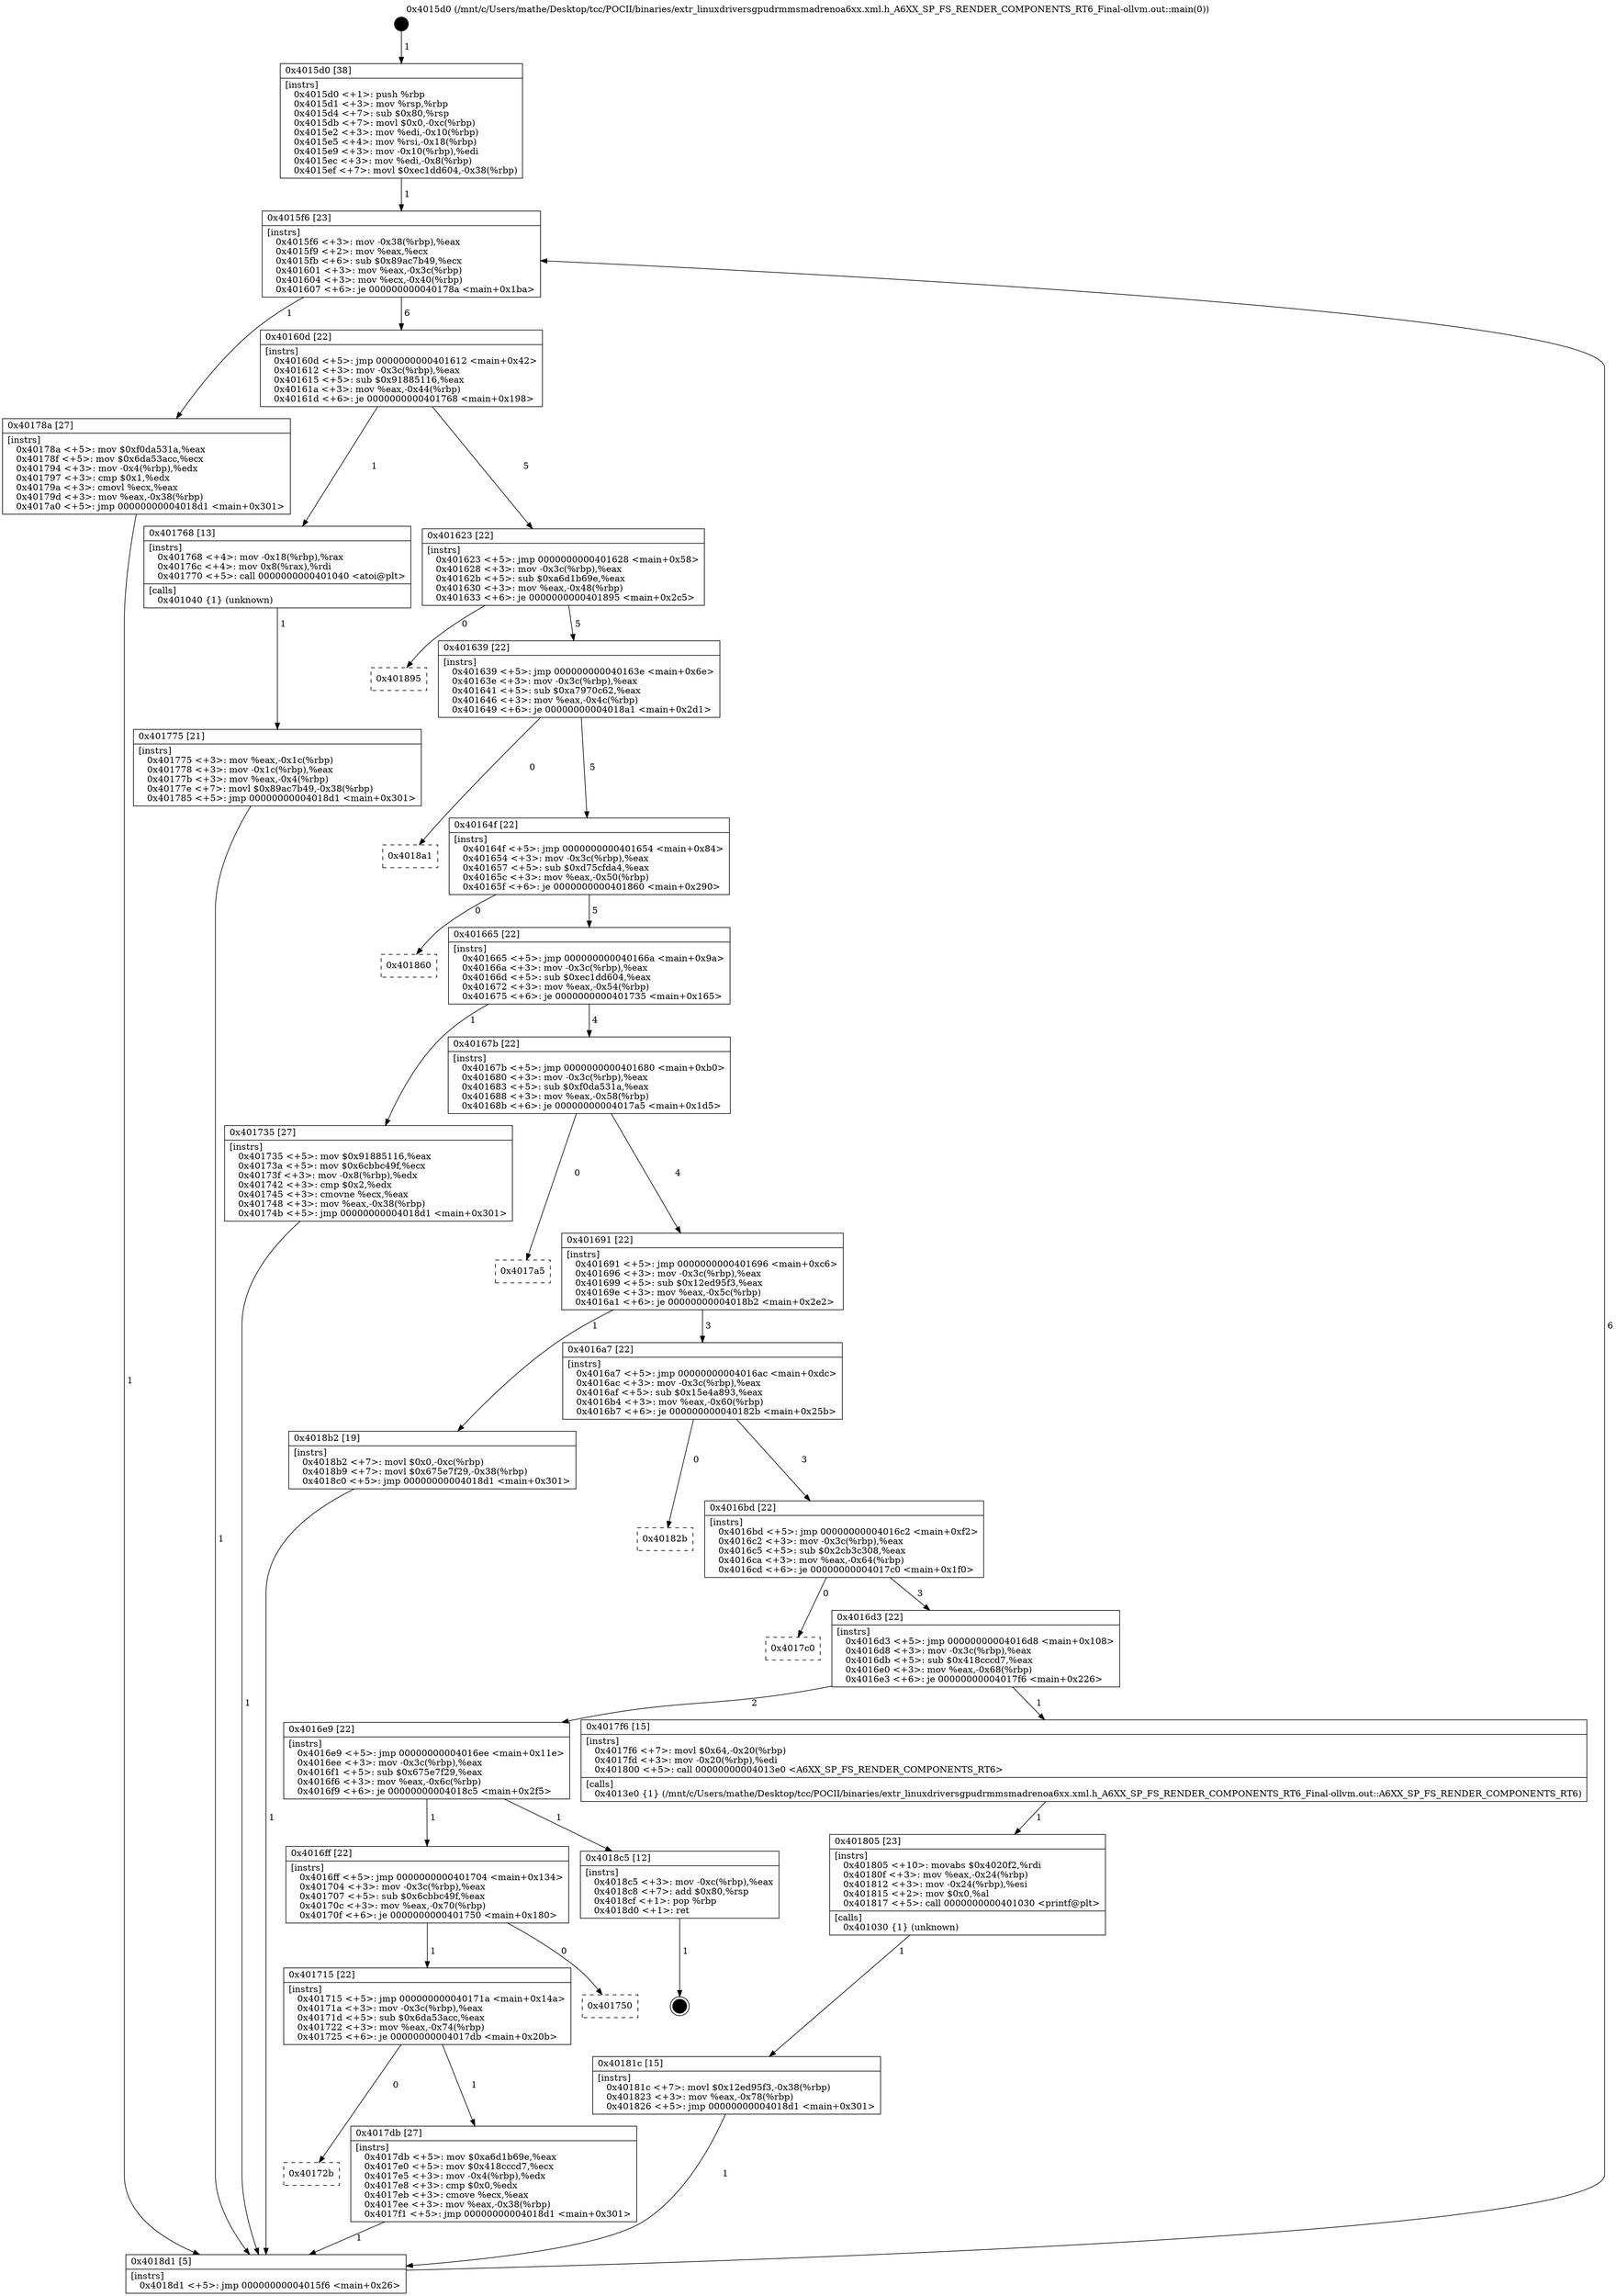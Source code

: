 digraph "0x4015d0" {
  label = "0x4015d0 (/mnt/c/Users/mathe/Desktop/tcc/POCII/binaries/extr_linuxdriversgpudrmmsmadrenoa6xx.xml.h_A6XX_SP_FS_RENDER_COMPONENTS_RT6_Final-ollvm.out::main(0))"
  labelloc = "t"
  node[shape=record]

  Entry [label="",width=0.3,height=0.3,shape=circle,fillcolor=black,style=filled]
  "0x4015f6" [label="{
     0x4015f6 [23]\l
     | [instrs]\l
     &nbsp;&nbsp;0x4015f6 \<+3\>: mov -0x38(%rbp),%eax\l
     &nbsp;&nbsp;0x4015f9 \<+2\>: mov %eax,%ecx\l
     &nbsp;&nbsp;0x4015fb \<+6\>: sub $0x89ac7b49,%ecx\l
     &nbsp;&nbsp;0x401601 \<+3\>: mov %eax,-0x3c(%rbp)\l
     &nbsp;&nbsp;0x401604 \<+3\>: mov %ecx,-0x40(%rbp)\l
     &nbsp;&nbsp;0x401607 \<+6\>: je 000000000040178a \<main+0x1ba\>\l
  }"]
  "0x40178a" [label="{
     0x40178a [27]\l
     | [instrs]\l
     &nbsp;&nbsp;0x40178a \<+5\>: mov $0xf0da531a,%eax\l
     &nbsp;&nbsp;0x40178f \<+5\>: mov $0x6da53acc,%ecx\l
     &nbsp;&nbsp;0x401794 \<+3\>: mov -0x4(%rbp),%edx\l
     &nbsp;&nbsp;0x401797 \<+3\>: cmp $0x1,%edx\l
     &nbsp;&nbsp;0x40179a \<+3\>: cmovl %ecx,%eax\l
     &nbsp;&nbsp;0x40179d \<+3\>: mov %eax,-0x38(%rbp)\l
     &nbsp;&nbsp;0x4017a0 \<+5\>: jmp 00000000004018d1 \<main+0x301\>\l
  }"]
  "0x40160d" [label="{
     0x40160d [22]\l
     | [instrs]\l
     &nbsp;&nbsp;0x40160d \<+5\>: jmp 0000000000401612 \<main+0x42\>\l
     &nbsp;&nbsp;0x401612 \<+3\>: mov -0x3c(%rbp),%eax\l
     &nbsp;&nbsp;0x401615 \<+5\>: sub $0x91885116,%eax\l
     &nbsp;&nbsp;0x40161a \<+3\>: mov %eax,-0x44(%rbp)\l
     &nbsp;&nbsp;0x40161d \<+6\>: je 0000000000401768 \<main+0x198\>\l
  }"]
  Exit [label="",width=0.3,height=0.3,shape=circle,fillcolor=black,style=filled,peripheries=2]
  "0x401768" [label="{
     0x401768 [13]\l
     | [instrs]\l
     &nbsp;&nbsp;0x401768 \<+4\>: mov -0x18(%rbp),%rax\l
     &nbsp;&nbsp;0x40176c \<+4\>: mov 0x8(%rax),%rdi\l
     &nbsp;&nbsp;0x401770 \<+5\>: call 0000000000401040 \<atoi@plt\>\l
     | [calls]\l
     &nbsp;&nbsp;0x401040 \{1\} (unknown)\l
  }"]
  "0x401623" [label="{
     0x401623 [22]\l
     | [instrs]\l
     &nbsp;&nbsp;0x401623 \<+5\>: jmp 0000000000401628 \<main+0x58\>\l
     &nbsp;&nbsp;0x401628 \<+3\>: mov -0x3c(%rbp),%eax\l
     &nbsp;&nbsp;0x40162b \<+5\>: sub $0xa6d1b69e,%eax\l
     &nbsp;&nbsp;0x401630 \<+3\>: mov %eax,-0x48(%rbp)\l
     &nbsp;&nbsp;0x401633 \<+6\>: je 0000000000401895 \<main+0x2c5\>\l
  }"]
  "0x40181c" [label="{
     0x40181c [15]\l
     | [instrs]\l
     &nbsp;&nbsp;0x40181c \<+7\>: movl $0x12ed95f3,-0x38(%rbp)\l
     &nbsp;&nbsp;0x401823 \<+3\>: mov %eax,-0x78(%rbp)\l
     &nbsp;&nbsp;0x401826 \<+5\>: jmp 00000000004018d1 \<main+0x301\>\l
  }"]
  "0x401895" [label="{
     0x401895\l
  }", style=dashed]
  "0x401639" [label="{
     0x401639 [22]\l
     | [instrs]\l
     &nbsp;&nbsp;0x401639 \<+5\>: jmp 000000000040163e \<main+0x6e\>\l
     &nbsp;&nbsp;0x40163e \<+3\>: mov -0x3c(%rbp),%eax\l
     &nbsp;&nbsp;0x401641 \<+5\>: sub $0xa7970c62,%eax\l
     &nbsp;&nbsp;0x401646 \<+3\>: mov %eax,-0x4c(%rbp)\l
     &nbsp;&nbsp;0x401649 \<+6\>: je 00000000004018a1 \<main+0x2d1\>\l
  }"]
  "0x401805" [label="{
     0x401805 [23]\l
     | [instrs]\l
     &nbsp;&nbsp;0x401805 \<+10\>: movabs $0x4020f2,%rdi\l
     &nbsp;&nbsp;0x40180f \<+3\>: mov %eax,-0x24(%rbp)\l
     &nbsp;&nbsp;0x401812 \<+3\>: mov -0x24(%rbp),%esi\l
     &nbsp;&nbsp;0x401815 \<+2\>: mov $0x0,%al\l
     &nbsp;&nbsp;0x401817 \<+5\>: call 0000000000401030 \<printf@plt\>\l
     | [calls]\l
     &nbsp;&nbsp;0x401030 \{1\} (unknown)\l
  }"]
  "0x4018a1" [label="{
     0x4018a1\l
  }", style=dashed]
  "0x40164f" [label="{
     0x40164f [22]\l
     | [instrs]\l
     &nbsp;&nbsp;0x40164f \<+5\>: jmp 0000000000401654 \<main+0x84\>\l
     &nbsp;&nbsp;0x401654 \<+3\>: mov -0x3c(%rbp),%eax\l
     &nbsp;&nbsp;0x401657 \<+5\>: sub $0xd75cfda4,%eax\l
     &nbsp;&nbsp;0x40165c \<+3\>: mov %eax,-0x50(%rbp)\l
     &nbsp;&nbsp;0x40165f \<+6\>: je 0000000000401860 \<main+0x290\>\l
  }"]
  "0x40172b" [label="{
     0x40172b\l
  }", style=dashed]
  "0x401860" [label="{
     0x401860\l
  }", style=dashed]
  "0x401665" [label="{
     0x401665 [22]\l
     | [instrs]\l
     &nbsp;&nbsp;0x401665 \<+5\>: jmp 000000000040166a \<main+0x9a\>\l
     &nbsp;&nbsp;0x40166a \<+3\>: mov -0x3c(%rbp),%eax\l
     &nbsp;&nbsp;0x40166d \<+5\>: sub $0xec1dd604,%eax\l
     &nbsp;&nbsp;0x401672 \<+3\>: mov %eax,-0x54(%rbp)\l
     &nbsp;&nbsp;0x401675 \<+6\>: je 0000000000401735 \<main+0x165\>\l
  }"]
  "0x4017db" [label="{
     0x4017db [27]\l
     | [instrs]\l
     &nbsp;&nbsp;0x4017db \<+5\>: mov $0xa6d1b69e,%eax\l
     &nbsp;&nbsp;0x4017e0 \<+5\>: mov $0x418cccd7,%ecx\l
     &nbsp;&nbsp;0x4017e5 \<+3\>: mov -0x4(%rbp),%edx\l
     &nbsp;&nbsp;0x4017e8 \<+3\>: cmp $0x0,%edx\l
     &nbsp;&nbsp;0x4017eb \<+3\>: cmove %ecx,%eax\l
     &nbsp;&nbsp;0x4017ee \<+3\>: mov %eax,-0x38(%rbp)\l
     &nbsp;&nbsp;0x4017f1 \<+5\>: jmp 00000000004018d1 \<main+0x301\>\l
  }"]
  "0x401735" [label="{
     0x401735 [27]\l
     | [instrs]\l
     &nbsp;&nbsp;0x401735 \<+5\>: mov $0x91885116,%eax\l
     &nbsp;&nbsp;0x40173a \<+5\>: mov $0x6cbbc49f,%ecx\l
     &nbsp;&nbsp;0x40173f \<+3\>: mov -0x8(%rbp),%edx\l
     &nbsp;&nbsp;0x401742 \<+3\>: cmp $0x2,%edx\l
     &nbsp;&nbsp;0x401745 \<+3\>: cmovne %ecx,%eax\l
     &nbsp;&nbsp;0x401748 \<+3\>: mov %eax,-0x38(%rbp)\l
     &nbsp;&nbsp;0x40174b \<+5\>: jmp 00000000004018d1 \<main+0x301\>\l
  }"]
  "0x40167b" [label="{
     0x40167b [22]\l
     | [instrs]\l
     &nbsp;&nbsp;0x40167b \<+5\>: jmp 0000000000401680 \<main+0xb0\>\l
     &nbsp;&nbsp;0x401680 \<+3\>: mov -0x3c(%rbp),%eax\l
     &nbsp;&nbsp;0x401683 \<+5\>: sub $0xf0da531a,%eax\l
     &nbsp;&nbsp;0x401688 \<+3\>: mov %eax,-0x58(%rbp)\l
     &nbsp;&nbsp;0x40168b \<+6\>: je 00000000004017a5 \<main+0x1d5\>\l
  }"]
  "0x4018d1" [label="{
     0x4018d1 [5]\l
     | [instrs]\l
     &nbsp;&nbsp;0x4018d1 \<+5\>: jmp 00000000004015f6 \<main+0x26\>\l
  }"]
  "0x4015d0" [label="{
     0x4015d0 [38]\l
     | [instrs]\l
     &nbsp;&nbsp;0x4015d0 \<+1\>: push %rbp\l
     &nbsp;&nbsp;0x4015d1 \<+3\>: mov %rsp,%rbp\l
     &nbsp;&nbsp;0x4015d4 \<+7\>: sub $0x80,%rsp\l
     &nbsp;&nbsp;0x4015db \<+7\>: movl $0x0,-0xc(%rbp)\l
     &nbsp;&nbsp;0x4015e2 \<+3\>: mov %edi,-0x10(%rbp)\l
     &nbsp;&nbsp;0x4015e5 \<+4\>: mov %rsi,-0x18(%rbp)\l
     &nbsp;&nbsp;0x4015e9 \<+3\>: mov -0x10(%rbp),%edi\l
     &nbsp;&nbsp;0x4015ec \<+3\>: mov %edi,-0x8(%rbp)\l
     &nbsp;&nbsp;0x4015ef \<+7\>: movl $0xec1dd604,-0x38(%rbp)\l
  }"]
  "0x401775" [label="{
     0x401775 [21]\l
     | [instrs]\l
     &nbsp;&nbsp;0x401775 \<+3\>: mov %eax,-0x1c(%rbp)\l
     &nbsp;&nbsp;0x401778 \<+3\>: mov -0x1c(%rbp),%eax\l
     &nbsp;&nbsp;0x40177b \<+3\>: mov %eax,-0x4(%rbp)\l
     &nbsp;&nbsp;0x40177e \<+7\>: movl $0x89ac7b49,-0x38(%rbp)\l
     &nbsp;&nbsp;0x401785 \<+5\>: jmp 00000000004018d1 \<main+0x301\>\l
  }"]
  "0x401715" [label="{
     0x401715 [22]\l
     | [instrs]\l
     &nbsp;&nbsp;0x401715 \<+5\>: jmp 000000000040171a \<main+0x14a\>\l
     &nbsp;&nbsp;0x40171a \<+3\>: mov -0x3c(%rbp),%eax\l
     &nbsp;&nbsp;0x40171d \<+5\>: sub $0x6da53acc,%eax\l
     &nbsp;&nbsp;0x401722 \<+3\>: mov %eax,-0x74(%rbp)\l
     &nbsp;&nbsp;0x401725 \<+6\>: je 00000000004017db \<main+0x20b\>\l
  }"]
  "0x4017a5" [label="{
     0x4017a5\l
  }", style=dashed]
  "0x401691" [label="{
     0x401691 [22]\l
     | [instrs]\l
     &nbsp;&nbsp;0x401691 \<+5\>: jmp 0000000000401696 \<main+0xc6\>\l
     &nbsp;&nbsp;0x401696 \<+3\>: mov -0x3c(%rbp),%eax\l
     &nbsp;&nbsp;0x401699 \<+5\>: sub $0x12ed95f3,%eax\l
     &nbsp;&nbsp;0x40169e \<+3\>: mov %eax,-0x5c(%rbp)\l
     &nbsp;&nbsp;0x4016a1 \<+6\>: je 00000000004018b2 \<main+0x2e2\>\l
  }"]
  "0x401750" [label="{
     0x401750\l
  }", style=dashed]
  "0x4018b2" [label="{
     0x4018b2 [19]\l
     | [instrs]\l
     &nbsp;&nbsp;0x4018b2 \<+7\>: movl $0x0,-0xc(%rbp)\l
     &nbsp;&nbsp;0x4018b9 \<+7\>: movl $0x675e7f29,-0x38(%rbp)\l
     &nbsp;&nbsp;0x4018c0 \<+5\>: jmp 00000000004018d1 \<main+0x301\>\l
  }"]
  "0x4016a7" [label="{
     0x4016a7 [22]\l
     | [instrs]\l
     &nbsp;&nbsp;0x4016a7 \<+5\>: jmp 00000000004016ac \<main+0xdc\>\l
     &nbsp;&nbsp;0x4016ac \<+3\>: mov -0x3c(%rbp),%eax\l
     &nbsp;&nbsp;0x4016af \<+5\>: sub $0x15e4a893,%eax\l
     &nbsp;&nbsp;0x4016b4 \<+3\>: mov %eax,-0x60(%rbp)\l
     &nbsp;&nbsp;0x4016b7 \<+6\>: je 000000000040182b \<main+0x25b\>\l
  }"]
  "0x4016ff" [label="{
     0x4016ff [22]\l
     | [instrs]\l
     &nbsp;&nbsp;0x4016ff \<+5\>: jmp 0000000000401704 \<main+0x134\>\l
     &nbsp;&nbsp;0x401704 \<+3\>: mov -0x3c(%rbp),%eax\l
     &nbsp;&nbsp;0x401707 \<+5\>: sub $0x6cbbc49f,%eax\l
     &nbsp;&nbsp;0x40170c \<+3\>: mov %eax,-0x70(%rbp)\l
     &nbsp;&nbsp;0x40170f \<+6\>: je 0000000000401750 \<main+0x180\>\l
  }"]
  "0x40182b" [label="{
     0x40182b\l
  }", style=dashed]
  "0x4016bd" [label="{
     0x4016bd [22]\l
     | [instrs]\l
     &nbsp;&nbsp;0x4016bd \<+5\>: jmp 00000000004016c2 \<main+0xf2\>\l
     &nbsp;&nbsp;0x4016c2 \<+3\>: mov -0x3c(%rbp),%eax\l
     &nbsp;&nbsp;0x4016c5 \<+5\>: sub $0x2cb3c308,%eax\l
     &nbsp;&nbsp;0x4016ca \<+3\>: mov %eax,-0x64(%rbp)\l
     &nbsp;&nbsp;0x4016cd \<+6\>: je 00000000004017c0 \<main+0x1f0\>\l
  }"]
  "0x4018c5" [label="{
     0x4018c5 [12]\l
     | [instrs]\l
     &nbsp;&nbsp;0x4018c5 \<+3\>: mov -0xc(%rbp),%eax\l
     &nbsp;&nbsp;0x4018c8 \<+7\>: add $0x80,%rsp\l
     &nbsp;&nbsp;0x4018cf \<+1\>: pop %rbp\l
     &nbsp;&nbsp;0x4018d0 \<+1\>: ret\l
  }"]
  "0x4017c0" [label="{
     0x4017c0\l
  }", style=dashed]
  "0x4016d3" [label="{
     0x4016d3 [22]\l
     | [instrs]\l
     &nbsp;&nbsp;0x4016d3 \<+5\>: jmp 00000000004016d8 \<main+0x108\>\l
     &nbsp;&nbsp;0x4016d8 \<+3\>: mov -0x3c(%rbp),%eax\l
     &nbsp;&nbsp;0x4016db \<+5\>: sub $0x418cccd7,%eax\l
     &nbsp;&nbsp;0x4016e0 \<+3\>: mov %eax,-0x68(%rbp)\l
     &nbsp;&nbsp;0x4016e3 \<+6\>: je 00000000004017f6 \<main+0x226\>\l
  }"]
  "0x4016e9" [label="{
     0x4016e9 [22]\l
     | [instrs]\l
     &nbsp;&nbsp;0x4016e9 \<+5\>: jmp 00000000004016ee \<main+0x11e\>\l
     &nbsp;&nbsp;0x4016ee \<+3\>: mov -0x3c(%rbp),%eax\l
     &nbsp;&nbsp;0x4016f1 \<+5\>: sub $0x675e7f29,%eax\l
     &nbsp;&nbsp;0x4016f6 \<+3\>: mov %eax,-0x6c(%rbp)\l
     &nbsp;&nbsp;0x4016f9 \<+6\>: je 00000000004018c5 \<main+0x2f5\>\l
  }"]
  "0x4017f6" [label="{
     0x4017f6 [15]\l
     | [instrs]\l
     &nbsp;&nbsp;0x4017f6 \<+7\>: movl $0x64,-0x20(%rbp)\l
     &nbsp;&nbsp;0x4017fd \<+3\>: mov -0x20(%rbp),%edi\l
     &nbsp;&nbsp;0x401800 \<+5\>: call 00000000004013e0 \<A6XX_SP_FS_RENDER_COMPONENTS_RT6\>\l
     | [calls]\l
     &nbsp;&nbsp;0x4013e0 \{1\} (/mnt/c/Users/mathe/Desktop/tcc/POCII/binaries/extr_linuxdriversgpudrmmsmadrenoa6xx.xml.h_A6XX_SP_FS_RENDER_COMPONENTS_RT6_Final-ollvm.out::A6XX_SP_FS_RENDER_COMPONENTS_RT6)\l
  }"]
  Entry -> "0x4015d0" [label=" 1"]
  "0x4015f6" -> "0x40178a" [label=" 1"]
  "0x4015f6" -> "0x40160d" [label=" 6"]
  "0x4018c5" -> Exit [label=" 1"]
  "0x40160d" -> "0x401768" [label=" 1"]
  "0x40160d" -> "0x401623" [label=" 5"]
  "0x4018b2" -> "0x4018d1" [label=" 1"]
  "0x401623" -> "0x401895" [label=" 0"]
  "0x401623" -> "0x401639" [label=" 5"]
  "0x40181c" -> "0x4018d1" [label=" 1"]
  "0x401639" -> "0x4018a1" [label=" 0"]
  "0x401639" -> "0x40164f" [label=" 5"]
  "0x401805" -> "0x40181c" [label=" 1"]
  "0x40164f" -> "0x401860" [label=" 0"]
  "0x40164f" -> "0x401665" [label=" 5"]
  "0x4017f6" -> "0x401805" [label=" 1"]
  "0x401665" -> "0x401735" [label=" 1"]
  "0x401665" -> "0x40167b" [label=" 4"]
  "0x401735" -> "0x4018d1" [label=" 1"]
  "0x4015d0" -> "0x4015f6" [label=" 1"]
  "0x4018d1" -> "0x4015f6" [label=" 6"]
  "0x401768" -> "0x401775" [label=" 1"]
  "0x401775" -> "0x4018d1" [label=" 1"]
  "0x40178a" -> "0x4018d1" [label=" 1"]
  "0x4017db" -> "0x4018d1" [label=" 1"]
  "0x40167b" -> "0x4017a5" [label=" 0"]
  "0x40167b" -> "0x401691" [label=" 4"]
  "0x401715" -> "0x4017db" [label=" 1"]
  "0x401691" -> "0x4018b2" [label=" 1"]
  "0x401691" -> "0x4016a7" [label=" 3"]
  "0x401715" -> "0x40172b" [label=" 0"]
  "0x4016a7" -> "0x40182b" [label=" 0"]
  "0x4016a7" -> "0x4016bd" [label=" 3"]
  "0x4016ff" -> "0x401750" [label=" 0"]
  "0x4016bd" -> "0x4017c0" [label=" 0"]
  "0x4016bd" -> "0x4016d3" [label=" 3"]
  "0x4016ff" -> "0x401715" [label=" 1"]
  "0x4016d3" -> "0x4017f6" [label=" 1"]
  "0x4016d3" -> "0x4016e9" [label=" 2"]
  "0x4016e9" -> "0x4016ff" [label=" 1"]
  "0x4016e9" -> "0x4018c5" [label=" 1"]
}
